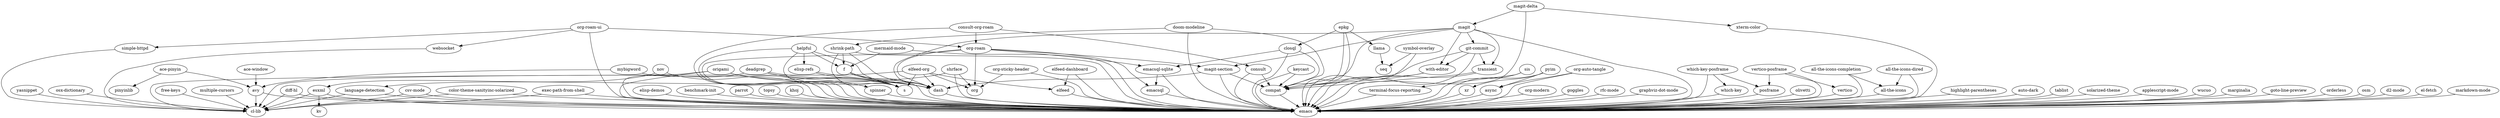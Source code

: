 digraph G {"khoj" -> "emacs";
"exec-path-from-shell" -> "emacs";
"exec-path-from-shell" -> "cl-lib";
"emacsql" -> "emacs";
"terminal-focus-reporting" -> "emacs";
"free-keys" -> "cl-lib";
"elfeed-org" -> "elfeed";
"elfeed-org" -> "org";
"elfeed-org" -> "dash";
"elfeed-org" -> "s";
"elfeed-org" -> "cl-lib";
"websocket" -> "cl-lib";
"org-modern" -> "emacs";
"goggles" -> "emacs";
"language-detection" -> "emacs";
"language-detection" -> "cl-lib";
"nov" -> "esxml";
"nov" -> "emacs";
"magit" -> "emacs";
"magit" -> "compat";
"magit" -> "dash";
"magit" -> "git-commit";
"magit" -> "magit-section";
"magit" -> "transient";
"magit" -> "with-editor";
"magit-section" -> "emacs";
"magit-section" -> "compat";
"magit-section" -> "dash";
"deadgrep" -> "emacs";
"deadgrep" -> "dash";
"deadgrep" -> "s";
"deadgrep" -> "spinner";
"csv-mode" -> "emacs";
"csv-mode" -> "cl-lib";
"rfc-mode" -> "emacs";
"elfeed-dashboard" -> "emacs";
"elfeed-dashboard" -> "elfeed";
"transient" -> "emacs";
"transient" -> "compat";
"yasnippet" -> "cl-lib";
"graphviz-dot-mode" -> "emacs";
"xr" -> "emacs";
"compat" -> "emacs";
"olivetti" -> "emacs";
"magit-delta" -> "emacs";
"magit-delta" -> "magit";
"magit-delta" -> "xterm-color";
"posframe" -> "emacs";
"highlight-parentheses" -> "emacs";
"pyim" -> "emacs";
"pyim" -> "async";
"pyim" -> "xr";
"auto-dark" -> "emacs";
"osx-dictionary" -> "cl-lib";
"tablist" -> "emacs";
"ace-pinyin" -> "avy";
"ace-pinyin" -> "pinyinlib";
"solarized-theme" -> "emacs";
"all-the-icons-completion" -> "emacs";
"all-the-icons-completion" -> "all-the-icons";
"which-key" -> "emacs";
"simple-httpd" -> "cl-lib";
"doom-modeline" -> "emacs";
"doom-modeline" -> "compat";
"doom-modeline" -> "shrink-path";
"applescript-mode" -> "emacs";
"ace-window" -> "avy";
"org-roam" -> "emacs";
"org-roam" -> "dash";
"org-roam" -> "org";
"org-roam" -> "emacsql";
"org-roam" -> "emacsql-sqlite";
"org-roam" -> "magit-section";
"esxml" -> "emacs";
"esxml" -> "kv";
"esxml" -> "cl-lib";
"elfeed" -> "emacs";
"shrface" -> "emacs";
"shrface" -> "org";
"shrface" -> "language-detection";
"all-the-icons-dired" -> "emacs";
"all-the-icons-dired" -> "all-the-icons";
"async" -> "emacs";
"wucuo" -> "emacs";
"shrink-path" -> "emacs";
"shrink-path" -> "s";
"shrink-path" -> "dash";
"shrink-path" -> "f";
"color-theme-sanityinc-solarized" -> "emacs";
"color-theme-sanityinc-solarized" -> "cl-lib";
"sis" -> "emacs";
"sis" -> "terminal-focus-reporting";
"dash" -> "emacs";
"spinner" -> "emacs";
"marginalia" -> "emacs";
"keycast" -> "emacs";
"keycast" -> "compat";
"f" -> "emacs";
"f" -> "s";
"f" -> "dash";
"goto-line-preview" -> "emacs";
"closql" -> "emacs";
"closql" -> "compat";
"closql" -> "emacsql-sqlite";
"with-editor" -> "emacs";
"with-editor" -> "compat";
"all-the-icons" -> "emacs";
"origami" -> "s";
"origami" -> "dash";
"origami" -> "emacs";
"origami" -> "cl-lib";
"mermaid-mode" -> "f";
"mermaid-mode" -> "emacs";
"which-key-posframe" -> "emacs";
"which-key-posframe" -> "posframe";
"which-key-posframe" -> "which-key";
"avy" -> "emacs";
"avy" -> "cl-lib";
"orderless" -> "emacs";
"osm" -> "emacs";
"helpful" -> "emacs";
"helpful" -> "dash";
"helpful" -> "s";
"helpful" -> "f";
"helpful" -> "elisp-refs";
"mybigword" -> "emacs";
"mybigword" -> "avy";
"multiple-cursors" -> "cl-lib";
"d2-mode" -> "emacs";
"vertico-posframe" -> "emacs";
"vertico-posframe" -> "posframe";
"vertico-posframe" -> "vertico";
"el-fetch" -> "emacs";
"markdown-mode" -> "emacs";
"diff-hl" -> "cl-lib";
"diff-hl" -> "emacs";
"org-auto-tangle" -> "emacs";
"org-auto-tangle" -> "async";
"epkg" -> "emacs";
"epkg" -> "compat";
"epkg" -> "closql";
"epkg" -> "llama";
"elisp-refs" -> "dash";
"elisp-refs" -> "s";
"xterm-color" -> "emacs";
"org-roam-ui" -> "emacs";
"org-roam-ui" -> "org-roam";
"org-roam-ui" -> "simple-httpd";
"org-roam-ui" -> "websocket";
"emacsql-sqlite" -> "emacs";
"emacsql-sqlite" -> "emacsql";
"consult" -> "emacs";
"consult" -> "compat";
"elisp-demos" -> "emacs";
"benchmark-init" -> "emacs";
"parrot" -> "emacs";
"vertico" -> "emacs";
"consult-org-roam" -> "emacs";
"consult-org-roam" -> "org-roam";
"consult-org-roam" -> "consult";
"org-sticky-header" -> "emacs";
"org-sticky-header" -> "org";
"llama" -> "seq";
"symbol-overlay" -> "emacs";
"symbol-overlay" -> "seq";
"topsy" -> "emacs";
"git-commit" -> "emacs";
"git-commit" -> "compat";
"git-commit" -> "transient";
"git-commit" -> "with-editor";
}